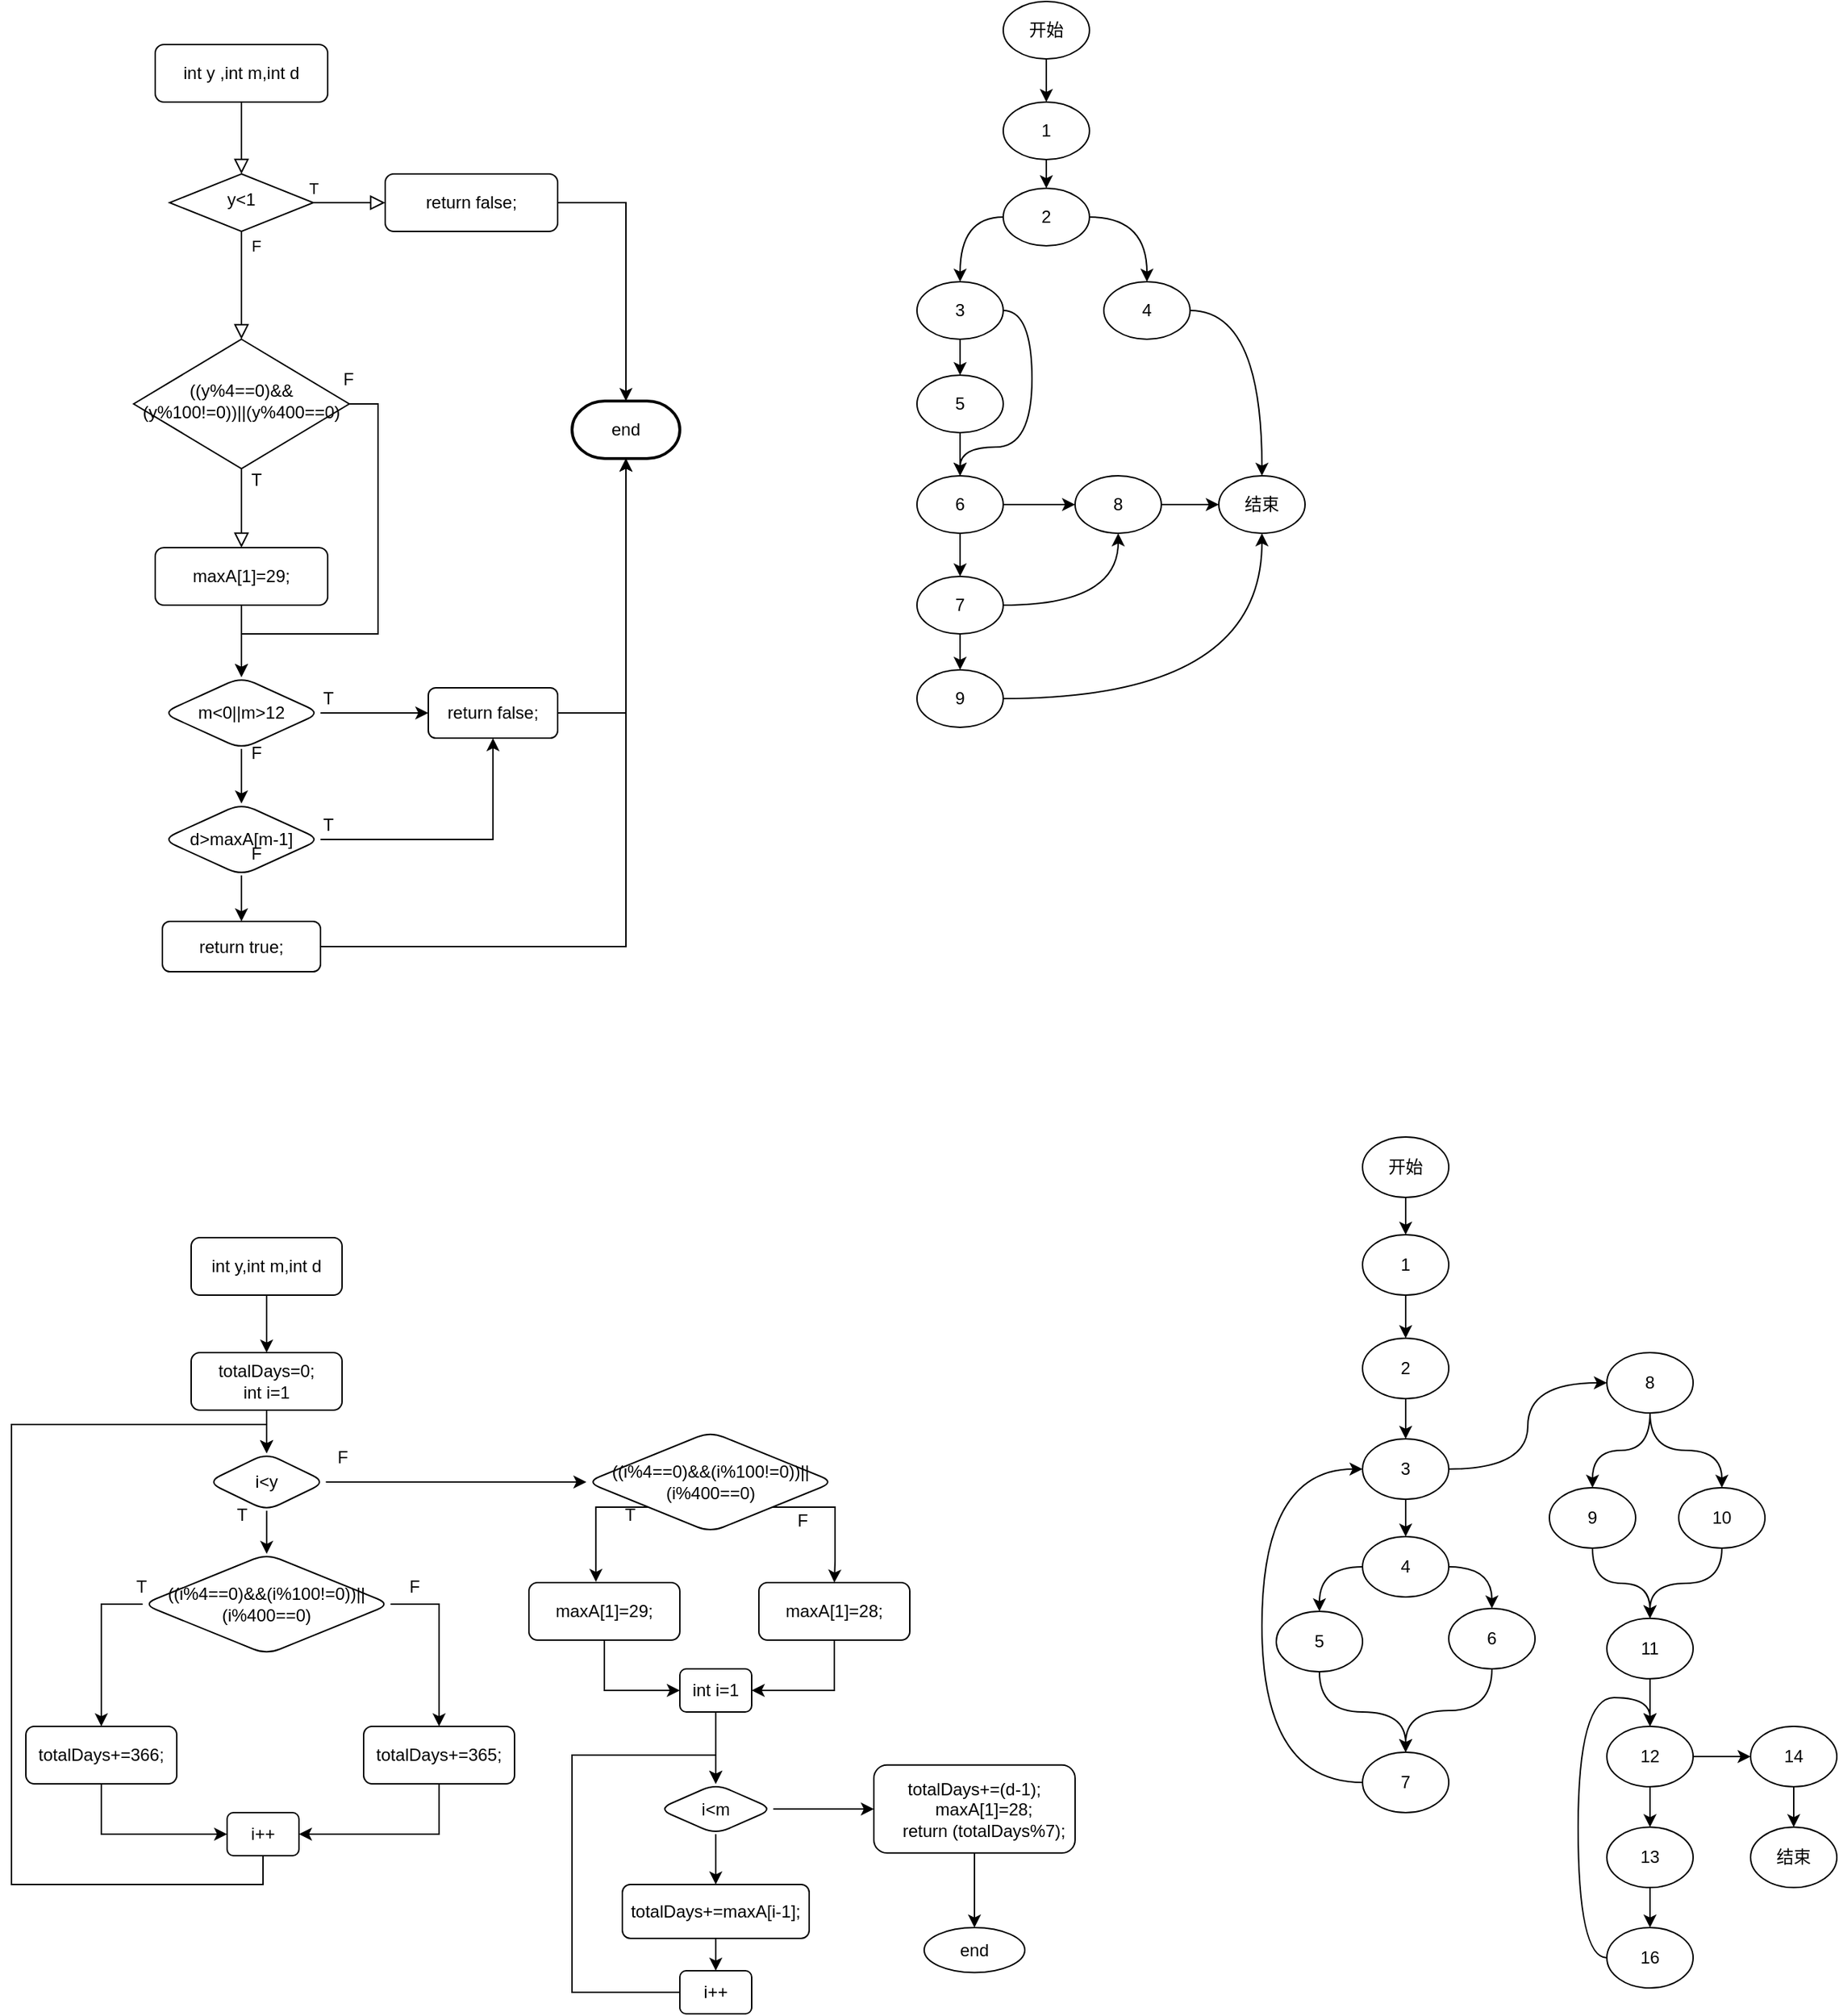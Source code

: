 <mxfile version="22.1.3" type="github">
  <diagram name="第 1 页" id="4_94PNMfEA7NHkWuwk7g">
    <mxGraphModel dx="2084" dy="1070" grid="1" gridSize="10" guides="1" tooltips="1" connect="1" arrows="1" fold="1" page="1" pageScale="1" pageWidth="827" pageHeight="1169" math="0" shadow="0">
      <root>
        <mxCell id="0" />
        <mxCell id="1" parent="0" />
        <mxCell id="PcMFCGU954VmmF4n1X1V-1" value="" style="rounded=0;html=1;jettySize=auto;orthogonalLoop=1;fontSize=11;endArrow=block;endFill=0;endSize=8;strokeWidth=1;shadow=0;labelBackgroundColor=none;edgeStyle=orthogonalEdgeStyle;" edge="1" parent="1" source="PcMFCGU954VmmF4n1X1V-2" target="PcMFCGU954VmmF4n1X1V-5">
          <mxGeometry relative="1" as="geometry" />
        </mxCell>
        <mxCell id="PcMFCGU954VmmF4n1X1V-2" value="int y ,int m,int d" style="rounded=1;whiteSpace=wrap;html=1;fontSize=12;glass=0;strokeWidth=1;shadow=0;" vertex="1" parent="1">
          <mxGeometry x="160" y="80" width="120" height="40" as="geometry" />
        </mxCell>
        <mxCell id="PcMFCGU954VmmF4n1X1V-3" value="F" style="rounded=0;html=1;jettySize=auto;orthogonalLoop=1;fontSize=11;endArrow=block;endFill=0;endSize=8;strokeWidth=1;shadow=0;labelBackgroundColor=none;edgeStyle=orthogonalEdgeStyle;" edge="1" parent="1">
          <mxGeometry x="-0.733" y="10" relative="1" as="geometry">
            <mxPoint as="offset" />
            <mxPoint x="220" y="210" as="sourcePoint" />
            <mxPoint x="220" y="285" as="targetPoint" />
          </mxGeometry>
        </mxCell>
        <mxCell id="PcMFCGU954VmmF4n1X1V-4" value="T" style="edgeStyle=orthogonalEdgeStyle;rounded=0;html=1;jettySize=auto;orthogonalLoop=1;fontSize=11;endArrow=block;endFill=0;endSize=8;strokeWidth=1;shadow=0;labelBackgroundColor=none;" edge="1" parent="1" source="PcMFCGU954VmmF4n1X1V-5" target="PcMFCGU954VmmF4n1X1V-7">
          <mxGeometry x="-1" y="10" relative="1" as="geometry">
            <mxPoint as="offset" />
          </mxGeometry>
        </mxCell>
        <mxCell id="PcMFCGU954VmmF4n1X1V-5" value="y&amp;lt;1" style="rhombus;whiteSpace=wrap;html=1;shadow=0;fontFamily=Helvetica;fontSize=12;align=center;strokeWidth=1;spacing=6;spacingTop=-4;" vertex="1" parent="1">
          <mxGeometry x="170" y="170" width="100" height="40" as="geometry" />
        </mxCell>
        <mxCell id="PcMFCGU954VmmF4n1X1V-6" style="edgeStyle=orthogonalEdgeStyle;rounded=0;orthogonalLoop=1;jettySize=auto;html=1;" edge="1" parent="1" source="PcMFCGU954VmmF4n1X1V-7" target="PcMFCGU954VmmF4n1X1V-28">
          <mxGeometry relative="1" as="geometry" />
        </mxCell>
        <mxCell id="PcMFCGU954VmmF4n1X1V-7" value="return false;" style="rounded=1;whiteSpace=wrap;html=1;fontSize=12;glass=0;strokeWidth=1;shadow=0;" vertex="1" parent="1">
          <mxGeometry x="320" y="170" width="120" height="40" as="geometry" />
        </mxCell>
        <mxCell id="PcMFCGU954VmmF4n1X1V-8" value="" style="rounded=0;html=1;jettySize=auto;orthogonalLoop=1;fontSize=11;endArrow=block;endFill=0;endSize=8;strokeWidth=1;shadow=0;labelBackgroundColor=none;edgeStyle=orthogonalEdgeStyle;" edge="1" parent="1" source="PcMFCGU954VmmF4n1X1V-10" target="PcMFCGU954VmmF4n1X1V-12">
          <mxGeometry x="-0.455" y="20" relative="1" as="geometry">
            <mxPoint as="offset" />
          </mxGeometry>
        </mxCell>
        <mxCell id="PcMFCGU954VmmF4n1X1V-9" style="edgeStyle=orthogonalEdgeStyle;rounded=0;orthogonalLoop=1;jettySize=auto;html=1;exitX=1;exitY=0.5;exitDx=0;exitDy=0;entryX=0.5;entryY=0;entryDx=0;entryDy=0;" edge="1" parent="1" source="PcMFCGU954VmmF4n1X1V-10" target="PcMFCGU954VmmF4n1X1V-15">
          <mxGeometry relative="1" as="geometry">
            <Array as="points">
              <mxPoint x="315" y="330" />
              <mxPoint x="315" y="490" />
              <mxPoint x="220" y="490" />
            </Array>
          </mxGeometry>
        </mxCell>
        <mxCell id="PcMFCGU954VmmF4n1X1V-10" value="((y%4==0)&amp;amp;&amp;amp;(y%100!=0))||(y%400==0)" style="rhombus;whiteSpace=wrap;html=1;shadow=0;fontFamily=Helvetica;fontSize=12;align=center;strokeWidth=1;spacing=6;spacingTop=-4;" vertex="1" parent="1">
          <mxGeometry x="145" y="285" width="150" height="90" as="geometry" />
        </mxCell>
        <mxCell id="PcMFCGU954VmmF4n1X1V-11" value="" style="edgeStyle=orthogonalEdgeStyle;rounded=0;orthogonalLoop=1;jettySize=auto;html=1;" edge="1" parent="1" source="PcMFCGU954VmmF4n1X1V-12" target="PcMFCGU954VmmF4n1X1V-15">
          <mxGeometry relative="1" as="geometry" />
        </mxCell>
        <mxCell id="PcMFCGU954VmmF4n1X1V-12" value="maxA[1]=29;" style="rounded=1;whiteSpace=wrap;html=1;fontSize=12;glass=0;strokeWidth=1;shadow=0;" vertex="1" parent="1">
          <mxGeometry x="160" y="430" width="120" height="40" as="geometry" />
        </mxCell>
        <mxCell id="PcMFCGU954VmmF4n1X1V-13" value="" style="edgeStyle=orthogonalEdgeStyle;rounded=0;orthogonalLoop=1;jettySize=auto;html=1;" edge="1" parent="1" source="PcMFCGU954VmmF4n1X1V-15" target="PcMFCGU954VmmF4n1X1V-18">
          <mxGeometry relative="1" as="geometry" />
        </mxCell>
        <mxCell id="PcMFCGU954VmmF4n1X1V-14" value="" style="edgeStyle=orthogonalEdgeStyle;rounded=0;orthogonalLoop=1;jettySize=auto;html=1;" edge="1" parent="1" source="PcMFCGU954VmmF4n1X1V-15" target="PcMFCGU954VmmF4n1X1V-21">
          <mxGeometry relative="1" as="geometry" />
        </mxCell>
        <mxCell id="PcMFCGU954VmmF4n1X1V-15" value="m&amp;lt;0||m&amp;gt;12" style="rhombus;whiteSpace=wrap;html=1;rounded=1;glass=0;strokeWidth=1;shadow=0;" vertex="1" parent="1">
          <mxGeometry x="165" y="520" width="110" height="50" as="geometry" />
        </mxCell>
        <mxCell id="PcMFCGU954VmmF4n1X1V-16" value="T" style="text;html=1;align=center;verticalAlign=middle;resizable=0;points=[];autosize=1;strokeColor=none;fillColor=none;" vertex="1" parent="1">
          <mxGeometry x="265" y="520" width="30" height="30" as="geometry" />
        </mxCell>
        <mxCell id="PcMFCGU954VmmF4n1X1V-17" style="edgeStyle=orthogonalEdgeStyle;rounded=0;orthogonalLoop=1;jettySize=auto;html=1;" edge="1" parent="1" source="PcMFCGU954VmmF4n1X1V-18" target="PcMFCGU954VmmF4n1X1V-28">
          <mxGeometry relative="1" as="geometry" />
        </mxCell>
        <mxCell id="PcMFCGU954VmmF4n1X1V-18" value="return false;" style="whiteSpace=wrap;html=1;rounded=1;glass=0;strokeWidth=1;shadow=0;" vertex="1" parent="1">
          <mxGeometry x="350" y="527.5" width="90" height="35" as="geometry" />
        </mxCell>
        <mxCell id="PcMFCGU954VmmF4n1X1V-19" value="" style="edgeStyle=orthogonalEdgeStyle;rounded=0;orthogonalLoop=1;jettySize=auto;html=1;" edge="1" parent="1" source="PcMFCGU954VmmF4n1X1V-21" target="PcMFCGU954VmmF4n1X1V-23">
          <mxGeometry relative="1" as="geometry" />
        </mxCell>
        <mxCell id="PcMFCGU954VmmF4n1X1V-20" style="edgeStyle=orthogonalEdgeStyle;rounded=0;orthogonalLoop=1;jettySize=auto;html=1;entryX=0.5;entryY=1;entryDx=0;entryDy=0;" edge="1" parent="1" source="PcMFCGU954VmmF4n1X1V-21" target="PcMFCGU954VmmF4n1X1V-18">
          <mxGeometry relative="1" as="geometry" />
        </mxCell>
        <mxCell id="PcMFCGU954VmmF4n1X1V-21" value="d&amp;gt;maxA[m-1]" style="rhombus;whiteSpace=wrap;html=1;rounded=1;glass=0;strokeWidth=1;shadow=0;" vertex="1" parent="1">
          <mxGeometry x="165" y="608" width="110" height="50" as="geometry" />
        </mxCell>
        <mxCell id="PcMFCGU954VmmF4n1X1V-22" style="edgeStyle=orthogonalEdgeStyle;rounded=0;orthogonalLoop=1;jettySize=auto;html=1;exitX=1;exitY=0.5;exitDx=0;exitDy=0;" edge="1" parent="1" source="PcMFCGU954VmmF4n1X1V-23" target="PcMFCGU954VmmF4n1X1V-28">
          <mxGeometry relative="1" as="geometry" />
        </mxCell>
        <mxCell id="PcMFCGU954VmmF4n1X1V-23" value="return true;" style="whiteSpace=wrap;html=1;rounded=1;glass=0;strokeWidth=1;shadow=0;" vertex="1" parent="1">
          <mxGeometry x="165" y="690" width="110" height="35" as="geometry" />
        </mxCell>
        <mxCell id="PcMFCGU954VmmF4n1X1V-24" value="F" style="text;html=1;align=center;verticalAlign=middle;resizable=0;points=[];autosize=1;strokeColor=none;fillColor=none;" vertex="1" parent="1">
          <mxGeometry x="215" y="628" width="30" height="30" as="geometry" />
        </mxCell>
        <mxCell id="PcMFCGU954VmmF4n1X1V-25" value="T" style="text;html=1;align=center;verticalAlign=middle;resizable=0;points=[];autosize=1;strokeColor=none;fillColor=none;" vertex="1" parent="1">
          <mxGeometry x="265" y="608" width="30" height="30" as="geometry" />
        </mxCell>
        <mxCell id="PcMFCGU954VmmF4n1X1V-26" value="F" style="text;html=1;align=center;verticalAlign=middle;resizable=0;points=[];autosize=1;strokeColor=none;fillColor=none;" vertex="1" parent="1">
          <mxGeometry x="215" y="558" width="30" height="30" as="geometry" />
        </mxCell>
        <mxCell id="PcMFCGU954VmmF4n1X1V-27" value="T" style="text;html=1;align=center;verticalAlign=middle;resizable=0;points=[];autosize=1;strokeColor=none;fillColor=none;" vertex="1" parent="1">
          <mxGeometry x="215" y="368" width="30" height="30" as="geometry" />
        </mxCell>
        <mxCell id="PcMFCGU954VmmF4n1X1V-28" value="end" style="strokeWidth=2;html=1;shape=mxgraph.flowchart.terminator;whiteSpace=wrap;" vertex="1" parent="1">
          <mxGeometry x="450" y="328" width="75" height="40" as="geometry" />
        </mxCell>
        <mxCell id="PcMFCGU954VmmF4n1X1V-29" style="edgeStyle=orthogonalEdgeStyle;rounded=0;orthogonalLoop=1;jettySize=auto;html=1;exitX=0.5;exitY=1;exitDx=0;exitDy=0;curved=1;" edge="1" parent="1" source="PcMFCGU954VmmF4n1X1V-30" target="PcMFCGU954VmmF4n1X1V-36">
          <mxGeometry relative="1" as="geometry" />
        </mxCell>
        <mxCell id="PcMFCGU954VmmF4n1X1V-30" value="1" style="ellipse;whiteSpace=wrap;html=1;" vertex="1" parent="1">
          <mxGeometry x="750" y="120" width="60" height="40" as="geometry" />
        </mxCell>
        <mxCell id="PcMFCGU954VmmF4n1X1V-31" style="edgeStyle=orthogonalEdgeStyle;rounded=0;orthogonalLoop=1;jettySize=auto;html=1;exitX=0.5;exitY=1;exitDx=0;exitDy=0;curved=1;" edge="1" parent="1" source="PcMFCGU954VmmF4n1X1V-33" target="PcMFCGU954VmmF4n1X1V-40">
          <mxGeometry relative="1" as="geometry" />
        </mxCell>
        <mxCell id="PcMFCGU954VmmF4n1X1V-32" style="edgeStyle=orthogonalEdgeStyle;rounded=0;orthogonalLoop=1;jettySize=auto;html=1;exitX=1;exitY=0.5;exitDx=0;exitDy=0;curved=1;" edge="1" parent="1" source="PcMFCGU954VmmF4n1X1V-33" target="PcMFCGU954VmmF4n1X1V-43">
          <mxGeometry relative="1" as="geometry">
            <Array as="points">
              <mxPoint x="770" y="265" />
              <mxPoint x="770" y="360" />
              <mxPoint x="720" y="360" />
            </Array>
          </mxGeometry>
        </mxCell>
        <mxCell id="PcMFCGU954VmmF4n1X1V-33" value="3" style="ellipse;whiteSpace=wrap;html=1;" vertex="1" parent="1">
          <mxGeometry x="690" y="245" width="60" height="40" as="geometry" />
        </mxCell>
        <mxCell id="PcMFCGU954VmmF4n1X1V-34" style="edgeStyle=orthogonalEdgeStyle;rounded=0;orthogonalLoop=1;jettySize=auto;html=1;exitX=0;exitY=0.5;exitDx=0;exitDy=0;curved=1;" edge="1" parent="1" source="PcMFCGU954VmmF4n1X1V-36" target="PcMFCGU954VmmF4n1X1V-33">
          <mxGeometry relative="1" as="geometry" />
        </mxCell>
        <mxCell id="PcMFCGU954VmmF4n1X1V-35" style="edgeStyle=orthogonalEdgeStyle;rounded=0;orthogonalLoop=1;jettySize=auto;html=1;exitX=1;exitY=0.5;exitDx=0;exitDy=0;entryX=0.5;entryY=0;entryDx=0;entryDy=0;curved=1;" edge="1" parent="1" source="PcMFCGU954VmmF4n1X1V-36" target="PcMFCGU954VmmF4n1X1V-38">
          <mxGeometry relative="1" as="geometry" />
        </mxCell>
        <mxCell id="PcMFCGU954VmmF4n1X1V-36" value="2" style="ellipse;whiteSpace=wrap;html=1;" vertex="1" parent="1">
          <mxGeometry x="750" y="180" width="60" height="40" as="geometry" />
        </mxCell>
        <mxCell id="PcMFCGU954VmmF4n1X1V-37" style="edgeStyle=orthogonalEdgeStyle;rounded=0;orthogonalLoop=1;jettySize=auto;html=1;exitX=1;exitY=0.5;exitDx=0;exitDy=0;curved=1;" edge="1" parent="1" source="PcMFCGU954VmmF4n1X1V-38" target="PcMFCGU954VmmF4n1X1V-51">
          <mxGeometry relative="1" as="geometry" />
        </mxCell>
        <mxCell id="PcMFCGU954VmmF4n1X1V-38" value="4" style="ellipse;whiteSpace=wrap;html=1;" vertex="1" parent="1">
          <mxGeometry x="820" y="245" width="60" height="40" as="geometry" />
        </mxCell>
        <mxCell id="PcMFCGU954VmmF4n1X1V-39" style="edgeStyle=orthogonalEdgeStyle;rounded=0;orthogonalLoop=1;jettySize=auto;html=1;exitX=0.5;exitY=1;exitDx=0;exitDy=0;entryX=0.5;entryY=0;entryDx=0;entryDy=0;curved=1;" edge="1" parent="1" source="PcMFCGU954VmmF4n1X1V-40" target="PcMFCGU954VmmF4n1X1V-43">
          <mxGeometry relative="1" as="geometry" />
        </mxCell>
        <mxCell id="PcMFCGU954VmmF4n1X1V-40" value="5" style="ellipse;whiteSpace=wrap;html=1;" vertex="1" parent="1">
          <mxGeometry x="690" y="310" width="60" height="40" as="geometry" />
        </mxCell>
        <mxCell id="PcMFCGU954VmmF4n1X1V-41" style="edgeStyle=orthogonalEdgeStyle;rounded=0;orthogonalLoop=1;jettySize=auto;html=1;exitX=0.5;exitY=1;exitDx=0;exitDy=0;entryX=0.5;entryY=0;entryDx=0;entryDy=0;curved=1;" edge="1" parent="1" source="PcMFCGU954VmmF4n1X1V-43" target="PcMFCGU954VmmF4n1X1V-46">
          <mxGeometry relative="1" as="geometry" />
        </mxCell>
        <mxCell id="PcMFCGU954VmmF4n1X1V-42" style="edgeStyle=orthogonalEdgeStyle;rounded=0;orthogonalLoop=1;jettySize=auto;html=1;exitX=1;exitY=0.5;exitDx=0;exitDy=0;entryX=0;entryY=0.5;entryDx=0;entryDy=0;curved=1;" edge="1" parent="1" source="PcMFCGU954VmmF4n1X1V-43" target="PcMFCGU954VmmF4n1X1V-48">
          <mxGeometry relative="1" as="geometry" />
        </mxCell>
        <mxCell id="PcMFCGU954VmmF4n1X1V-43" value="6" style="ellipse;whiteSpace=wrap;html=1;" vertex="1" parent="1">
          <mxGeometry x="690" y="380" width="60" height="40" as="geometry" />
        </mxCell>
        <mxCell id="PcMFCGU954VmmF4n1X1V-44" style="edgeStyle=orthogonalEdgeStyle;rounded=0;orthogonalLoop=1;jettySize=auto;html=1;exitX=0.5;exitY=1;exitDx=0;exitDy=0;entryX=0.5;entryY=0;entryDx=0;entryDy=0;curved=1;" edge="1" parent="1" source="PcMFCGU954VmmF4n1X1V-46" target="PcMFCGU954VmmF4n1X1V-50">
          <mxGeometry relative="1" as="geometry" />
        </mxCell>
        <mxCell id="PcMFCGU954VmmF4n1X1V-45" style="edgeStyle=orthogonalEdgeStyle;rounded=0;orthogonalLoop=1;jettySize=auto;html=1;curved=1;" edge="1" parent="1" source="PcMFCGU954VmmF4n1X1V-46" target="PcMFCGU954VmmF4n1X1V-48">
          <mxGeometry relative="1" as="geometry" />
        </mxCell>
        <mxCell id="PcMFCGU954VmmF4n1X1V-46" value="7" style="ellipse;whiteSpace=wrap;html=1;" vertex="1" parent="1">
          <mxGeometry x="690" y="450" width="60" height="40" as="geometry" />
        </mxCell>
        <mxCell id="PcMFCGU954VmmF4n1X1V-47" style="edgeStyle=orthogonalEdgeStyle;rounded=0;orthogonalLoop=1;jettySize=auto;html=1;exitX=1;exitY=0.5;exitDx=0;exitDy=0;entryX=0;entryY=0.5;entryDx=0;entryDy=0;curved=1;" edge="1" parent="1" source="PcMFCGU954VmmF4n1X1V-48" target="PcMFCGU954VmmF4n1X1V-51">
          <mxGeometry relative="1" as="geometry" />
        </mxCell>
        <mxCell id="PcMFCGU954VmmF4n1X1V-48" value="8" style="ellipse;whiteSpace=wrap;html=1;" vertex="1" parent="1">
          <mxGeometry x="800" y="380" width="60" height="40" as="geometry" />
        </mxCell>
        <mxCell id="PcMFCGU954VmmF4n1X1V-49" style="edgeStyle=orthogonalEdgeStyle;rounded=0;orthogonalLoop=1;jettySize=auto;html=1;exitX=1;exitY=0.5;exitDx=0;exitDy=0;entryX=0.5;entryY=1;entryDx=0;entryDy=0;curved=1;" edge="1" parent="1" source="PcMFCGU954VmmF4n1X1V-50" target="PcMFCGU954VmmF4n1X1V-51">
          <mxGeometry relative="1" as="geometry" />
        </mxCell>
        <mxCell id="PcMFCGU954VmmF4n1X1V-50" value="9" style="ellipse;whiteSpace=wrap;html=1;" vertex="1" parent="1">
          <mxGeometry x="690" y="515" width="60" height="40" as="geometry" />
        </mxCell>
        <mxCell id="PcMFCGU954VmmF4n1X1V-51" value="结束" style="ellipse;whiteSpace=wrap;html=1;" vertex="1" parent="1">
          <mxGeometry x="900" y="380" width="60" height="40" as="geometry" />
        </mxCell>
        <mxCell id="PcMFCGU954VmmF4n1X1V-52" value="" style="edgeStyle=orthogonalEdgeStyle;rounded=0;orthogonalLoop=1;jettySize=auto;html=1;" edge="1" parent="1" source="PcMFCGU954VmmF4n1X1V-53" target="PcMFCGU954VmmF4n1X1V-58">
          <mxGeometry relative="1" as="geometry" />
        </mxCell>
        <mxCell id="PcMFCGU954VmmF4n1X1V-53" value="&lt;div&gt;totalDays=0;&lt;/div&gt;&lt;div&gt;int i=1&lt;br&gt;&lt;/div&gt;" style="rounded=1;whiteSpace=wrap;html=1;" vertex="1" parent="1">
          <mxGeometry x="185" y="990" width="105" height="40" as="geometry" />
        </mxCell>
        <mxCell id="PcMFCGU954VmmF4n1X1V-54" style="edgeStyle=orthogonalEdgeStyle;rounded=0;orthogonalLoop=1;jettySize=auto;html=1;exitX=0.5;exitY=1;exitDx=0;exitDy=0;entryX=0.5;entryY=0;entryDx=0;entryDy=0;" edge="1" parent="1" source="PcMFCGU954VmmF4n1X1V-55" target="PcMFCGU954VmmF4n1X1V-53">
          <mxGeometry relative="1" as="geometry" />
        </mxCell>
        <mxCell id="PcMFCGU954VmmF4n1X1V-55" value="int y,int m,int d" style="rounded=1;whiteSpace=wrap;html=1;" vertex="1" parent="1">
          <mxGeometry x="185" y="910" width="105" height="40" as="geometry" />
        </mxCell>
        <mxCell id="PcMFCGU954VmmF4n1X1V-56" value="" style="edgeStyle=orthogonalEdgeStyle;rounded=0;orthogonalLoop=1;jettySize=auto;html=1;" edge="1" parent="1" source="PcMFCGU954VmmF4n1X1V-58" target="PcMFCGU954VmmF4n1X1V-61">
          <mxGeometry relative="1" as="geometry" />
        </mxCell>
        <mxCell id="PcMFCGU954VmmF4n1X1V-57" style="edgeStyle=orthogonalEdgeStyle;rounded=0;orthogonalLoop=1;jettySize=auto;html=1;exitX=1;exitY=0.5;exitDx=0;exitDy=0;entryX=0;entryY=0.5;entryDx=0;entryDy=0;" edge="1" parent="1" source="PcMFCGU954VmmF4n1X1V-58" target="PcMFCGU954VmmF4n1X1V-72">
          <mxGeometry relative="1" as="geometry" />
        </mxCell>
        <mxCell id="PcMFCGU954VmmF4n1X1V-58" value="i&amp;lt;y" style="rhombus;whiteSpace=wrap;html=1;rounded=1;" vertex="1" parent="1">
          <mxGeometry x="196.25" y="1060" width="82.5" height="40" as="geometry" />
        </mxCell>
        <mxCell id="PcMFCGU954VmmF4n1X1V-59" style="edgeStyle=orthogonalEdgeStyle;rounded=0;orthogonalLoop=1;jettySize=auto;html=1;exitX=0;exitY=0.5;exitDx=0;exitDy=0;" edge="1" parent="1" source="PcMFCGU954VmmF4n1X1V-61" target="PcMFCGU954VmmF4n1X1V-63">
          <mxGeometry relative="1" as="geometry" />
        </mxCell>
        <mxCell id="PcMFCGU954VmmF4n1X1V-60" style="edgeStyle=orthogonalEdgeStyle;rounded=0;orthogonalLoop=1;jettySize=auto;html=1;exitX=1;exitY=0.5;exitDx=0;exitDy=0;" edge="1" parent="1" source="PcMFCGU954VmmF4n1X1V-61" target="PcMFCGU954VmmF4n1X1V-65">
          <mxGeometry relative="1" as="geometry" />
        </mxCell>
        <mxCell id="PcMFCGU954VmmF4n1X1V-61" value="((i%4==0)&amp;amp;&amp;amp;(i%100!=0))||(i%400==0)" style="rhombus;whiteSpace=wrap;html=1;rounded=1;" vertex="1" parent="1">
          <mxGeometry x="151.25" y="1130" width="172.5" height="70" as="geometry" />
        </mxCell>
        <mxCell id="PcMFCGU954VmmF4n1X1V-62" style="edgeStyle=orthogonalEdgeStyle;rounded=0;orthogonalLoop=1;jettySize=auto;html=1;exitX=0.5;exitY=1;exitDx=0;exitDy=0;entryX=0;entryY=0.5;entryDx=0;entryDy=0;" edge="1" parent="1" source="PcMFCGU954VmmF4n1X1V-63" target="PcMFCGU954VmmF4n1X1V-69">
          <mxGeometry relative="1" as="geometry" />
        </mxCell>
        <mxCell id="PcMFCGU954VmmF4n1X1V-63" value="totalDays+=366;" style="rounded=1;whiteSpace=wrap;html=1;" vertex="1" parent="1">
          <mxGeometry x="70" y="1250" width="105" height="40" as="geometry" />
        </mxCell>
        <mxCell id="PcMFCGU954VmmF4n1X1V-64" style="edgeStyle=orthogonalEdgeStyle;rounded=0;orthogonalLoop=1;jettySize=auto;html=1;exitX=0.5;exitY=1;exitDx=0;exitDy=0;entryX=1;entryY=0.5;entryDx=0;entryDy=0;" edge="1" parent="1" source="PcMFCGU954VmmF4n1X1V-65" target="PcMFCGU954VmmF4n1X1V-69">
          <mxGeometry relative="1" as="geometry" />
        </mxCell>
        <mxCell id="PcMFCGU954VmmF4n1X1V-65" value="totalDays+=365;" style="rounded=1;whiteSpace=wrap;html=1;" vertex="1" parent="1">
          <mxGeometry x="305" y="1250" width="105" height="40" as="geometry" />
        </mxCell>
        <mxCell id="PcMFCGU954VmmF4n1X1V-66" value="T" style="text;html=1;align=center;verticalAlign=middle;resizable=0;points=[];autosize=1;strokeColor=none;fillColor=none;" vertex="1" parent="1">
          <mxGeometry x="135" y="1138" width="30" height="30" as="geometry" />
        </mxCell>
        <mxCell id="PcMFCGU954VmmF4n1X1V-67" value="F" style="text;html=1;align=center;verticalAlign=middle;resizable=0;points=[];autosize=1;strokeColor=none;fillColor=none;" vertex="1" parent="1">
          <mxGeometry x="325" y="1138" width="30" height="30" as="geometry" />
        </mxCell>
        <mxCell id="PcMFCGU954VmmF4n1X1V-68" style="edgeStyle=orthogonalEdgeStyle;rounded=0;orthogonalLoop=1;jettySize=auto;html=1;exitX=0.5;exitY=1;exitDx=0;exitDy=0;entryX=0.5;entryY=0;entryDx=0;entryDy=0;" edge="1" parent="1" source="PcMFCGU954VmmF4n1X1V-69" target="PcMFCGU954VmmF4n1X1V-58">
          <mxGeometry relative="1" as="geometry">
            <Array as="points">
              <mxPoint x="235" y="1360" />
              <mxPoint x="60" y="1360" />
              <mxPoint x="60" y="1040" />
              <mxPoint x="238" y="1040" />
            </Array>
          </mxGeometry>
        </mxCell>
        <mxCell id="PcMFCGU954VmmF4n1X1V-69" value="i++" style="rounded=1;whiteSpace=wrap;html=1;" vertex="1" parent="1">
          <mxGeometry x="210" y="1310" width="50" height="30" as="geometry" />
        </mxCell>
        <mxCell id="PcMFCGU954VmmF4n1X1V-70" value="T" style="text;html=1;align=center;verticalAlign=middle;resizable=0;points=[];autosize=1;strokeColor=none;fillColor=none;" vertex="1" parent="1">
          <mxGeometry x="205" y="1088" width="30" height="30" as="geometry" />
        </mxCell>
        <mxCell id="PcMFCGU954VmmF4n1X1V-71" style="edgeStyle=orthogonalEdgeStyle;rounded=0;orthogonalLoop=1;jettySize=auto;html=1;exitX=1;exitY=1;exitDx=0;exitDy=0;entryX=0.5;entryY=0;entryDx=0;entryDy=0;" edge="1" parent="1" source="PcMFCGU954VmmF4n1X1V-72" target="PcMFCGU954VmmF4n1X1V-78">
          <mxGeometry relative="1" as="geometry">
            <Array as="points">
              <mxPoint x="633" y="1098" />
              <mxPoint x="633" y="1135" />
            </Array>
          </mxGeometry>
        </mxCell>
        <mxCell id="PcMFCGU954VmmF4n1X1V-72" value="((i%4==0)&amp;amp;&amp;amp;(i%100!=0))||(i%400==0)" style="rhombus;whiteSpace=wrap;html=1;rounded=1;" vertex="1" parent="1">
          <mxGeometry x="460" y="1045" width="172.5" height="70" as="geometry" />
        </mxCell>
        <mxCell id="PcMFCGU954VmmF4n1X1V-73" value="F" style="text;html=1;align=center;verticalAlign=middle;resizable=0;points=[];autosize=1;strokeColor=none;fillColor=none;" vertex="1" parent="1">
          <mxGeometry x="275" y="1048" width="30" height="30" as="geometry" />
        </mxCell>
        <mxCell id="PcMFCGU954VmmF4n1X1V-74" value="F" style="text;html=1;align=center;verticalAlign=middle;resizable=0;points=[];autosize=1;strokeColor=none;fillColor=none;" vertex="1" parent="1">
          <mxGeometry x="278.75" y="298" width="30" height="30" as="geometry" />
        </mxCell>
        <mxCell id="PcMFCGU954VmmF4n1X1V-75" style="edgeStyle=orthogonalEdgeStyle;rounded=0;orthogonalLoop=1;jettySize=auto;html=1;exitX=0.5;exitY=1;exitDx=0;exitDy=0;entryX=0;entryY=0.5;entryDx=0;entryDy=0;" edge="1" parent="1" source="PcMFCGU954VmmF4n1X1V-76" target="PcMFCGU954VmmF4n1X1V-83">
          <mxGeometry relative="1" as="geometry" />
        </mxCell>
        <mxCell id="PcMFCGU954VmmF4n1X1V-76" value="maxA[1]=29;" style="rounded=1;whiteSpace=wrap;html=1;" vertex="1" parent="1">
          <mxGeometry x="420" y="1150" width="105" height="40" as="geometry" />
        </mxCell>
        <mxCell id="PcMFCGU954VmmF4n1X1V-77" style="edgeStyle=orthogonalEdgeStyle;rounded=0;orthogonalLoop=1;jettySize=auto;html=1;exitX=0.5;exitY=1;exitDx=0;exitDy=0;entryX=1;entryY=0.5;entryDx=0;entryDy=0;" edge="1" parent="1" source="PcMFCGU954VmmF4n1X1V-78" target="PcMFCGU954VmmF4n1X1V-83">
          <mxGeometry relative="1" as="geometry" />
        </mxCell>
        <mxCell id="PcMFCGU954VmmF4n1X1V-78" value="maxA[1]=28;" style="rounded=1;whiteSpace=wrap;html=1;" vertex="1" parent="1">
          <mxGeometry x="580" y="1150" width="105" height="40" as="geometry" />
        </mxCell>
        <mxCell id="PcMFCGU954VmmF4n1X1V-79" style="edgeStyle=orthogonalEdgeStyle;rounded=0;orthogonalLoop=1;jettySize=auto;html=1;exitX=0;exitY=1;exitDx=0;exitDy=0;entryX=0.444;entryY=-0.012;entryDx=0;entryDy=0;entryPerimeter=0;" edge="1" parent="1" source="PcMFCGU954VmmF4n1X1V-72" target="PcMFCGU954VmmF4n1X1V-76">
          <mxGeometry relative="1" as="geometry">
            <Array as="points">
              <mxPoint x="467" y="1098" />
            </Array>
          </mxGeometry>
        </mxCell>
        <mxCell id="PcMFCGU954VmmF4n1X1V-80" value="T" style="text;html=1;align=center;verticalAlign=middle;resizable=0;points=[];autosize=1;strokeColor=none;fillColor=none;" vertex="1" parent="1">
          <mxGeometry x="475" y="1088" width="30" height="30" as="geometry" />
        </mxCell>
        <mxCell id="PcMFCGU954VmmF4n1X1V-81" value="F" style="text;html=1;align=center;verticalAlign=middle;resizable=0;points=[];autosize=1;strokeColor=none;fillColor=none;" vertex="1" parent="1">
          <mxGeometry x="595" y="1092" width="30" height="30" as="geometry" />
        </mxCell>
        <mxCell id="PcMFCGU954VmmF4n1X1V-82" value="" style="edgeStyle=orthogonalEdgeStyle;rounded=0;orthogonalLoop=1;jettySize=auto;html=1;" edge="1" parent="1" source="PcMFCGU954VmmF4n1X1V-83" target="PcMFCGU954VmmF4n1X1V-86">
          <mxGeometry relative="1" as="geometry" />
        </mxCell>
        <mxCell id="PcMFCGU954VmmF4n1X1V-83" value="int i=1" style="rounded=1;whiteSpace=wrap;html=1;" vertex="1" parent="1">
          <mxGeometry x="525" y="1210" width="50" height="30" as="geometry" />
        </mxCell>
        <mxCell id="PcMFCGU954VmmF4n1X1V-84" value="" style="edgeStyle=orthogonalEdgeStyle;rounded=0;orthogonalLoop=1;jettySize=auto;html=1;" edge="1" parent="1" source="PcMFCGU954VmmF4n1X1V-86" target="PcMFCGU954VmmF4n1X1V-88">
          <mxGeometry relative="1" as="geometry" />
        </mxCell>
        <mxCell id="PcMFCGU954VmmF4n1X1V-85" style="edgeStyle=orthogonalEdgeStyle;rounded=0;orthogonalLoop=1;jettySize=auto;html=1;entryX=0;entryY=0.5;entryDx=0;entryDy=0;" edge="1" parent="1" source="PcMFCGU954VmmF4n1X1V-86" target="PcMFCGU954VmmF4n1X1V-92">
          <mxGeometry relative="1" as="geometry" />
        </mxCell>
        <mxCell id="PcMFCGU954VmmF4n1X1V-86" value="i&amp;lt;m" style="rhombus;whiteSpace=wrap;html=1;rounded=1;" vertex="1" parent="1">
          <mxGeometry x="510" y="1290" width="80" height="35" as="geometry" />
        </mxCell>
        <mxCell id="PcMFCGU954VmmF4n1X1V-87" style="edgeStyle=orthogonalEdgeStyle;rounded=0;orthogonalLoop=1;jettySize=auto;html=1;exitX=0.5;exitY=1;exitDx=0;exitDy=0;entryX=0.5;entryY=0;entryDx=0;entryDy=0;" edge="1" parent="1" source="PcMFCGU954VmmF4n1X1V-88" target="PcMFCGU954VmmF4n1X1V-90">
          <mxGeometry relative="1" as="geometry" />
        </mxCell>
        <mxCell id="PcMFCGU954VmmF4n1X1V-88" value="totalDays+=maxA[i-1];" style="whiteSpace=wrap;html=1;rounded=1;" vertex="1" parent="1">
          <mxGeometry x="485" y="1360" width="130" height="37.5" as="geometry" />
        </mxCell>
        <mxCell id="PcMFCGU954VmmF4n1X1V-89" style="edgeStyle=orthogonalEdgeStyle;rounded=0;orthogonalLoop=1;jettySize=auto;html=1;exitX=0;exitY=0.5;exitDx=0;exitDy=0;entryX=0.5;entryY=0;entryDx=0;entryDy=0;" edge="1" parent="1" source="PcMFCGU954VmmF4n1X1V-90" target="PcMFCGU954VmmF4n1X1V-86">
          <mxGeometry relative="1" as="geometry">
            <Array as="points">
              <mxPoint x="450" y="1435" />
              <mxPoint x="450" y="1270" />
              <mxPoint x="550" y="1270" />
            </Array>
          </mxGeometry>
        </mxCell>
        <mxCell id="PcMFCGU954VmmF4n1X1V-90" value="i++" style="rounded=1;whiteSpace=wrap;html=1;" vertex="1" parent="1">
          <mxGeometry x="525" y="1420" width="50" height="30" as="geometry" />
        </mxCell>
        <mxCell id="PcMFCGU954VmmF4n1X1V-91" value="" style="edgeStyle=orthogonalEdgeStyle;rounded=0;orthogonalLoop=1;jettySize=auto;html=1;" edge="1" parent="1" source="PcMFCGU954VmmF4n1X1V-92" target="PcMFCGU954VmmF4n1X1V-93">
          <mxGeometry relative="1" as="geometry" />
        </mxCell>
        <mxCell id="PcMFCGU954VmmF4n1X1V-92" value="totalDays+=(d-1);&lt;br&gt;&amp;nbsp;&amp;nbsp; &amp;nbsp;maxA[1]=28;&lt;br&gt;&amp;nbsp;&amp;nbsp; &amp;nbsp;return (totalDays%7);" style="whiteSpace=wrap;html=1;rounded=1;" vertex="1" parent="1">
          <mxGeometry x="660" y="1276.88" width="140" height="61.25" as="geometry" />
        </mxCell>
        <mxCell id="PcMFCGU954VmmF4n1X1V-93" value="&lt;div&gt;end&lt;/div&gt;" style="ellipse;whiteSpace=wrap;html=1;rounded=1;" vertex="1" parent="1">
          <mxGeometry x="695" y="1390" width="70" height="31.24" as="geometry" />
        </mxCell>
        <mxCell id="PcMFCGU954VmmF4n1X1V-94" style="edgeStyle=orthogonalEdgeStyle;rounded=0;orthogonalLoop=1;jettySize=auto;html=1;exitX=0.5;exitY=1;exitDx=0;exitDy=0;entryX=0.5;entryY=0;entryDx=0;entryDy=0;curved=1;" edge="1" parent="1" source="PcMFCGU954VmmF4n1X1V-95" target="PcMFCGU954VmmF4n1X1V-97">
          <mxGeometry relative="1" as="geometry" />
        </mxCell>
        <mxCell id="PcMFCGU954VmmF4n1X1V-95" value="1" style="ellipse;whiteSpace=wrap;html=1;" vertex="1" parent="1">
          <mxGeometry x="1000" y="908" width="60" height="42" as="geometry" />
        </mxCell>
        <mxCell id="PcMFCGU954VmmF4n1X1V-96" style="edgeStyle=orthogonalEdgeStyle;rounded=0;orthogonalLoop=1;jettySize=auto;html=1;exitX=0.5;exitY=1;exitDx=0;exitDy=0;entryX=0.5;entryY=0;entryDx=0;entryDy=0;curved=1;" edge="1" parent="1" source="PcMFCGU954VmmF4n1X1V-97" target="PcMFCGU954VmmF4n1X1V-100">
          <mxGeometry relative="1" as="geometry" />
        </mxCell>
        <mxCell id="PcMFCGU954VmmF4n1X1V-97" value="2" style="ellipse;whiteSpace=wrap;html=1;" vertex="1" parent="1">
          <mxGeometry x="1000" y="980" width="60" height="42" as="geometry" />
        </mxCell>
        <mxCell id="PcMFCGU954VmmF4n1X1V-98" style="edgeStyle=orthogonalEdgeStyle;rounded=0;orthogonalLoop=1;jettySize=auto;html=1;exitX=0.5;exitY=1;exitDx=0;exitDy=0;entryX=0.5;entryY=0;entryDx=0;entryDy=0;curved=1;" edge="1" parent="1" source="PcMFCGU954VmmF4n1X1V-100" target="PcMFCGU954VmmF4n1X1V-103">
          <mxGeometry relative="1" as="geometry" />
        </mxCell>
        <mxCell id="PcMFCGU954VmmF4n1X1V-99" style="edgeStyle=orthogonalEdgeStyle;rounded=0;orthogonalLoop=1;jettySize=auto;html=1;exitX=1;exitY=0.5;exitDx=0;exitDy=0;entryX=0;entryY=0.5;entryDx=0;entryDy=0;curved=1;" edge="1" parent="1" source="PcMFCGU954VmmF4n1X1V-100" target="PcMFCGU954VmmF4n1X1V-112">
          <mxGeometry relative="1" as="geometry" />
        </mxCell>
        <mxCell id="PcMFCGU954VmmF4n1X1V-100" value="3" style="ellipse;whiteSpace=wrap;html=1;" vertex="1" parent="1">
          <mxGeometry x="1000" y="1050" width="60" height="42" as="geometry" />
        </mxCell>
        <mxCell id="PcMFCGU954VmmF4n1X1V-101" style="edgeStyle=orthogonalEdgeStyle;rounded=0;orthogonalLoop=1;jettySize=auto;html=1;exitX=0;exitY=0.5;exitDx=0;exitDy=0;curved=1;" edge="1" parent="1" source="PcMFCGU954VmmF4n1X1V-103" target="PcMFCGU954VmmF4n1X1V-105">
          <mxGeometry relative="1" as="geometry" />
        </mxCell>
        <mxCell id="PcMFCGU954VmmF4n1X1V-102" style="edgeStyle=orthogonalEdgeStyle;rounded=0;orthogonalLoop=1;jettySize=auto;html=1;exitX=1;exitY=0.5;exitDx=0;exitDy=0;entryX=0.5;entryY=0;entryDx=0;entryDy=0;curved=1;" edge="1" parent="1" source="PcMFCGU954VmmF4n1X1V-103" target="PcMFCGU954VmmF4n1X1V-107">
          <mxGeometry relative="1" as="geometry" />
        </mxCell>
        <mxCell id="PcMFCGU954VmmF4n1X1V-103" value="4" style="ellipse;whiteSpace=wrap;html=1;" vertex="1" parent="1">
          <mxGeometry x="1000" y="1118" width="60" height="42" as="geometry" />
        </mxCell>
        <mxCell id="PcMFCGU954VmmF4n1X1V-104" style="edgeStyle=orthogonalEdgeStyle;rounded=0;orthogonalLoop=1;jettySize=auto;html=1;exitX=0.5;exitY=1;exitDx=0;exitDy=0;curved=1;" edge="1" parent="1" source="PcMFCGU954VmmF4n1X1V-105" target="PcMFCGU954VmmF4n1X1V-109">
          <mxGeometry relative="1" as="geometry" />
        </mxCell>
        <mxCell id="PcMFCGU954VmmF4n1X1V-105" value="5" style="ellipse;whiteSpace=wrap;html=1;" vertex="1" parent="1">
          <mxGeometry x="940" y="1170" width="60" height="42" as="geometry" />
        </mxCell>
        <mxCell id="PcMFCGU954VmmF4n1X1V-106" style="edgeStyle=orthogonalEdgeStyle;rounded=0;orthogonalLoop=1;jettySize=auto;html=1;exitX=0.5;exitY=1;exitDx=0;exitDy=0;curved=1;" edge="1" parent="1" source="PcMFCGU954VmmF4n1X1V-107" target="PcMFCGU954VmmF4n1X1V-109">
          <mxGeometry relative="1" as="geometry" />
        </mxCell>
        <mxCell id="PcMFCGU954VmmF4n1X1V-107" value="6" style="ellipse;whiteSpace=wrap;html=1;" vertex="1" parent="1">
          <mxGeometry x="1060" y="1168" width="60" height="42" as="geometry" />
        </mxCell>
        <mxCell id="PcMFCGU954VmmF4n1X1V-108" style="edgeStyle=orthogonalEdgeStyle;rounded=0;orthogonalLoop=1;jettySize=auto;html=1;exitX=0;exitY=0.5;exitDx=0;exitDy=0;entryX=0;entryY=0.5;entryDx=0;entryDy=0;curved=1;" edge="1" parent="1" source="PcMFCGU954VmmF4n1X1V-109" target="PcMFCGU954VmmF4n1X1V-100">
          <mxGeometry relative="1" as="geometry">
            <Array as="points">
              <mxPoint x="930" y="1289" />
              <mxPoint x="930" y="1071" />
            </Array>
          </mxGeometry>
        </mxCell>
        <mxCell id="PcMFCGU954VmmF4n1X1V-109" value="7" style="ellipse;whiteSpace=wrap;html=1;" vertex="1" parent="1">
          <mxGeometry x="1000" y="1268" width="60" height="42" as="geometry" />
        </mxCell>
        <mxCell id="PcMFCGU954VmmF4n1X1V-110" style="edgeStyle=orthogonalEdgeStyle;rounded=0;orthogonalLoop=1;jettySize=auto;html=1;exitX=0.5;exitY=1;exitDx=0;exitDy=0;entryX=0.5;entryY=0;entryDx=0;entryDy=0;curved=1;" edge="1" parent="1" source="PcMFCGU954VmmF4n1X1V-112" target="PcMFCGU954VmmF4n1X1V-114">
          <mxGeometry relative="1" as="geometry" />
        </mxCell>
        <mxCell id="PcMFCGU954VmmF4n1X1V-111" style="edgeStyle=orthogonalEdgeStyle;rounded=0;orthogonalLoop=1;jettySize=auto;html=1;curved=1;" edge="1" parent="1" source="PcMFCGU954VmmF4n1X1V-112" target="PcMFCGU954VmmF4n1X1V-116">
          <mxGeometry relative="1" as="geometry" />
        </mxCell>
        <mxCell id="PcMFCGU954VmmF4n1X1V-112" value="8" style="ellipse;whiteSpace=wrap;html=1;" vertex="1" parent="1">
          <mxGeometry x="1170" y="990" width="60" height="42" as="geometry" />
        </mxCell>
        <mxCell id="PcMFCGU954VmmF4n1X1V-113" style="edgeStyle=orthogonalEdgeStyle;rounded=0;orthogonalLoop=1;jettySize=auto;html=1;exitX=0.5;exitY=1;exitDx=0;exitDy=0;entryX=0.5;entryY=0;entryDx=0;entryDy=0;curved=1;" edge="1" parent="1" source="PcMFCGU954VmmF4n1X1V-114" target="PcMFCGU954VmmF4n1X1V-118">
          <mxGeometry relative="1" as="geometry" />
        </mxCell>
        <mxCell id="PcMFCGU954VmmF4n1X1V-114" value="9" style="ellipse;whiteSpace=wrap;html=1;" vertex="1" parent="1">
          <mxGeometry x="1130" y="1084" width="60" height="42" as="geometry" />
        </mxCell>
        <mxCell id="PcMFCGU954VmmF4n1X1V-115" style="edgeStyle=orthogonalEdgeStyle;rounded=0;orthogonalLoop=1;jettySize=auto;html=1;exitX=0.5;exitY=1;exitDx=0;exitDy=0;curved=1;" edge="1" parent="1" source="PcMFCGU954VmmF4n1X1V-116" target="PcMFCGU954VmmF4n1X1V-118">
          <mxGeometry relative="1" as="geometry" />
        </mxCell>
        <mxCell id="PcMFCGU954VmmF4n1X1V-116" value="10" style="ellipse;whiteSpace=wrap;html=1;" vertex="1" parent="1">
          <mxGeometry x="1220" y="1084" width="60" height="42" as="geometry" />
        </mxCell>
        <mxCell id="PcMFCGU954VmmF4n1X1V-117" style="edgeStyle=orthogonalEdgeStyle;rounded=0;orthogonalLoop=1;jettySize=auto;html=1;exitX=0.5;exitY=1;exitDx=0;exitDy=0;curved=1;" edge="1" parent="1" source="PcMFCGU954VmmF4n1X1V-118" target="PcMFCGU954VmmF4n1X1V-121">
          <mxGeometry relative="1" as="geometry" />
        </mxCell>
        <mxCell id="PcMFCGU954VmmF4n1X1V-118" value="11" style="ellipse;whiteSpace=wrap;html=1;" vertex="1" parent="1">
          <mxGeometry x="1170" y="1174.88" width="60" height="42" as="geometry" />
        </mxCell>
        <mxCell id="PcMFCGU954VmmF4n1X1V-119" style="edgeStyle=orthogonalEdgeStyle;rounded=0;orthogonalLoop=1;jettySize=auto;html=1;exitX=0.5;exitY=1;exitDx=0;exitDy=0;entryX=0.5;entryY=0;entryDx=0;entryDy=0;curved=1;" edge="1" parent="1" source="PcMFCGU954VmmF4n1X1V-121" target="PcMFCGU954VmmF4n1X1V-123">
          <mxGeometry relative="1" as="geometry" />
        </mxCell>
        <mxCell id="PcMFCGU954VmmF4n1X1V-120" style="edgeStyle=orthogonalEdgeStyle;rounded=0;orthogonalLoop=1;jettySize=auto;html=1;exitX=1;exitY=0.5;exitDx=0;exitDy=0;entryX=0;entryY=0.5;entryDx=0;entryDy=0;curved=1;" edge="1" parent="1" source="PcMFCGU954VmmF4n1X1V-121" target="PcMFCGU954VmmF4n1X1V-127">
          <mxGeometry relative="1" as="geometry" />
        </mxCell>
        <mxCell id="PcMFCGU954VmmF4n1X1V-121" value="12" style="ellipse;whiteSpace=wrap;html=1;" vertex="1" parent="1">
          <mxGeometry x="1170" y="1250" width="60" height="42" as="geometry" />
        </mxCell>
        <mxCell id="PcMFCGU954VmmF4n1X1V-122" style="edgeStyle=orthogonalEdgeStyle;rounded=0;orthogonalLoop=1;jettySize=auto;html=1;exitX=0.5;exitY=1;exitDx=0;exitDy=0;entryX=0.5;entryY=0;entryDx=0;entryDy=0;curved=1;" edge="1" parent="1" source="PcMFCGU954VmmF4n1X1V-123" target="PcMFCGU954VmmF4n1X1V-125">
          <mxGeometry relative="1" as="geometry" />
        </mxCell>
        <mxCell id="PcMFCGU954VmmF4n1X1V-123" value="13" style="ellipse;whiteSpace=wrap;html=1;" vertex="1" parent="1">
          <mxGeometry x="1170" y="1320.13" width="60" height="42" as="geometry" />
        </mxCell>
        <mxCell id="PcMFCGU954VmmF4n1X1V-124" style="edgeStyle=orthogonalEdgeStyle;rounded=0;orthogonalLoop=1;jettySize=auto;html=1;exitX=0;exitY=0.5;exitDx=0;exitDy=0;entryX=0.5;entryY=0;entryDx=0;entryDy=0;curved=1;" edge="1" parent="1" source="PcMFCGU954VmmF4n1X1V-125" target="PcMFCGU954VmmF4n1X1V-121">
          <mxGeometry relative="1" as="geometry">
            <Array as="points">
              <mxPoint x="1150" y="1411" />
              <mxPoint x="1150" y="1230" />
              <mxPoint x="1200" y="1230" />
            </Array>
          </mxGeometry>
        </mxCell>
        <mxCell id="PcMFCGU954VmmF4n1X1V-125" value="16" style="ellipse;whiteSpace=wrap;html=1;" vertex="1" parent="1">
          <mxGeometry x="1170" y="1390" width="60" height="42" as="geometry" />
        </mxCell>
        <mxCell id="PcMFCGU954VmmF4n1X1V-126" style="edgeStyle=orthogonalEdgeStyle;rounded=0;orthogonalLoop=1;jettySize=auto;html=1;exitX=0.5;exitY=1;exitDx=0;exitDy=0;curved=1;" edge="1" parent="1" source="PcMFCGU954VmmF4n1X1V-127" target="PcMFCGU954VmmF4n1X1V-128">
          <mxGeometry relative="1" as="geometry" />
        </mxCell>
        <mxCell id="PcMFCGU954VmmF4n1X1V-127" value="14" style="ellipse;whiteSpace=wrap;html=1;" vertex="1" parent="1">
          <mxGeometry x="1270" y="1250" width="60" height="42" as="geometry" />
        </mxCell>
        <mxCell id="PcMFCGU954VmmF4n1X1V-128" value="结束" style="ellipse;whiteSpace=wrap;html=1;" vertex="1" parent="1">
          <mxGeometry x="1270" y="1320.13" width="60" height="42" as="geometry" />
        </mxCell>
        <mxCell id="PcMFCGU954VmmF4n1X1V-129" style="edgeStyle=orthogonalEdgeStyle;rounded=0;orthogonalLoop=1;jettySize=auto;html=1;exitX=0.5;exitY=1;exitDx=0;exitDy=0;" edge="1" parent="1" source="PcMFCGU954VmmF4n1X1V-130" target="PcMFCGU954VmmF4n1X1V-95">
          <mxGeometry relative="1" as="geometry" />
        </mxCell>
        <mxCell id="PcMFCGU954VmmF4n1X1V-130" value="开始" style="ellipse;whiteSpace=wrap;html=1;" vertex="1" parent="1">
          <mxGeometry x="1000" y="840" width="60" height="42" as="geometry" />
        </mxCell>
        <mxCell id="PcMFCGU954VmmF4n1X1V-131" style="edgeStyle=orthogonalEdgeStyle;rounded=0;orthogonalLoop=1;jettySize=auto;html=1;exitX=0.5;exitY=1;exitDx=0;exitDy=0;entryX=0.5;entryY=0;entryDx=0;entryDy=0;" edge="1" parent="1" source="PcMFCGU954VmmF4n1X1V-132" target="PcMFCGU954VmmF4n1X1V-30">
          <mxGeometry relative="1" as="geometry" />
        </mxCell>
        <mxCell id="PcMFCGU954VmmF4n1X1V-132" value="开始" style="ellipse;whiteSpace=wrap;html=1;" vertex="1" parent="1">
          <mxGeometry x="750" y="50" width="60" height="40" as="geometry" />
        </mxCell>
      </root>
    </mxGraphModel>
  </diagram>
</mxfile>
